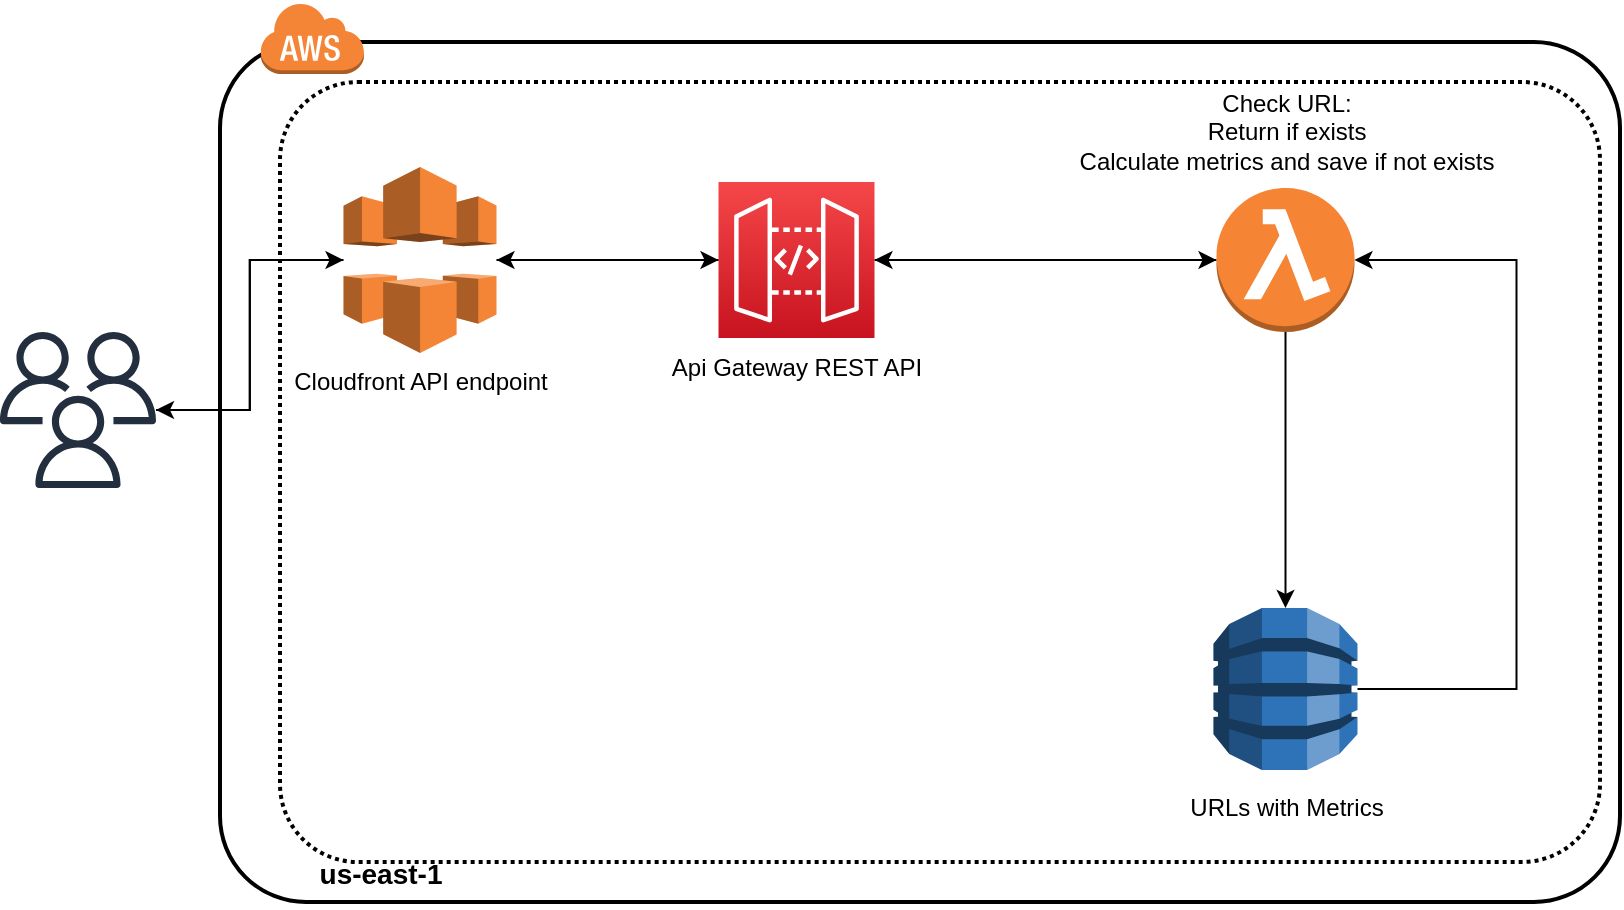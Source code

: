 <mxfile version="14.5.1" type="device"><diagram id="z4UVGqnq6zNdFHOMHX6d" name="Page-1"><mxGraphModel dx="1422" dy="816" grid="1" gridSize="10" guides="1" tooltips="1" connect="1" arrows="1" fold="1" page="1" pageScale="1" pageWidth="850" pageHeight="1100" math="0" shadow="0"><root><mxCell id="0"/><mxCell id="1" parent="0"/><mxCell id="ooglzJhknYZc_ide4gsx-35" value="" style="rounded=1;arcSize=10;dashed=1;fillColor=none;gradientColor=none;dashPattern=1 1;strokeWidth=2;" vertex="1" parent="1"><mxGeometry x="160" y="190" width="660" height="390" as="geometry"/></mxCell><mxCell id="ooglzJhknYZc_ide4gsx-33" value="" style="rounded=1;arcSize=10;dashed=0;fillColor=none;gradientColor=none;strokeWidth=2;" vertex="1" parent="1"><mxGeometry x="130" y="170" width="700" height="430" as="geometry"/></mxCell><mxCell id="ooglzJhknYZc_ide4gsx-3" style="edgeStyle=orthogonalEdgeStyle;rounded=0;orthogonalLoop=1;jettySize=auto;html=1;" edge="1" parent="1" source="ooglzJhknYZc_ide4gsx-1" target="ooglzJhknYZc_ide4gsx-2"><mxGeometry relative="1" as="geometry"/></mxCell><mxCell id="ooglzJhknYZc_ide4gsx-5" style="edgeStyle=orthogonalEdgeStyle;rounded=0;orthogonalLoop=1;jettySize=auto;html=1;" edge="1" parent="1" source="ooglzJhknYZc_ide4gsx-2" target="ooglzJhknYZc_ide4gsx-4"><mxGeometry relative="1" as="geometry"/></mxCell><mxCell id="ooglzJhknYZc_ide4gsx-7" style="edgeStyle=orthogonalEdgeStyle;rounded=0;orthogonalLoop=1;jettySize=auto;html=1;entryX=1;entryY=0.5;entryDx=0;entryDy=0;entryPerimeter=0;" edge="1" parent="1" source="ooglzJhknYZc_ide4gsx-2" target="ooglzJhknYZc_ide4gsx-1"><mxGeometry relative="1" as="geometry"/></mxCell><mxCell id="ooglzJhknYZc_ide4gsx-2" value="" style="outlineConnect=0;dashed=0;verticalLabelPosition=bottom;verticalAlign=top;align=center;html=1;shape=mxgraph.aws3.lambda_function;fillColor=#F58534;gradientColor=none;" vertex="1" parent="1"><mxGeometry x="628.25" y="243" width="69" height="72" as="geometry"/></mxCell><mxCell id="ooglzJhknYZc_ide4gsx-6" style="edgeStyle=orthogonalEdgeStyle;rounded=0;orthogonalLoop=1;jettySize=auto;html=1;entryX=1;entryY=0.5;entryDx=0;entryDy=0;entryPerimeter=0;" edge="1" parent="1" source="ooglzJhknYZc_ide4gsx-4" target="ooglzJhknYZc_ide4gsx-2"><mxGeometry relative="1" as="geometry"><Array as="points"><mxPoint x="778.25" y="494"/><mxPoint x="778.25" y="279"/></Array></mxGeometry></mxCell><mxCell id="ooglzJhknYZc_ide4gsx-4" value="" style="outlineConnect=0;dashed=0;verticalLabelPosition=bottom;verticalAlign=top;align=center;html=1;shape=mxgraph.aws3.dynamo_db;fillColor=#2E73B8;gradientColor=none;" vertex="1" parent="1"><mxGeometry x="626.75" y="453" width="72" height="81" as="geometry"/></mxCell><mxCell id="ooglzJhknYZc_ide4gsx-10" value="URLs with Metrics" style="text;html=1;align=center;verticalAlign=middle;resizable=0;points=[];autosize=1;" vertex="1" parent="1"><mxGeometry x="607.75" y="543" width="110" height="20" as="geometry"/></mxCell><mxCell id="ooglzJhknYZc_ide4gsx-11" value="Check URL:&lt;br&gt;Return if exists&lt;br&gt;Calculate metrics and save if not exists" style="text;html=1;align=center;verticalAlign=middle;resizable=0;points=[];autosize=1;" vertex="1" parent="1"><mxGeometry x="552.75" y="190" width="220" height="50" as="geometry"/></mxCell><mxCell id="ooglzJhknYZc_ide4gsx-12" value="" style="group" vertex="1" connectable="0" parent="1"><mxGeometry x="348.25" y="240" width="140" height="103" as="geometry"/></mxCell><mxCell id="ooglzJhknYZc_ide4gsx-1" value="" style="points=[[0,0,0],[0.25,0,0],[0.5,0,0],[0.75,0,0],[1,0,0],[0,1,0],[0.25,1,0],[0.5,1,0],[0.75,1,0],[1,1,0],[0,0.25,0],[0,0.5,0],[0,0.75,0],[1,0.25,0],[1,0.5,0],[1,0.75,0]];outlineConnect=0;fontColor=#232F3E;gradientColor=#F54749;gradientDirection=north;fillColor=#C7131F;strokeColor=#ffffff;dashed=0;verticalLabelPosition=bottom;verticalAlign=top;align=center;html=1;fontSize=12;fontStyle=0;aspect=fixed;shape=mxgraph.aws4.resourceIcon;resIcon=mxgraph.aws4.api_gateway;" vertex="1" parent="ooglzJhknYZc_ide4gsx-12"><mxGeometry x="31" width="78" height="78" as="geometry"/></mxCell><mxCell id="ooglzJhknYZc_ide4gsx-8" value="Api Gateway REST API&lt;br&gt;" style="text;html=1;align=center;verticalAlign=middle;resizable=0;points=[];autosize=1;" vertex="1" parent="ooglzJhknYZc_ide4gsx-12"><mxGeometry y="83" width="140" height="20" as="geometry"/></mxCell><mxCell id="ooglzJhknYZc_ide4gsx-24" style="edgeStyle=orthogonalEdgeStyle;rounded=0;orthogonalLoop=1;jettySize=auto;html=1;entryX=0;entryY=0.5;entryDx=0;entryDy=0;entryPerimeter=0;" edge="1" parent="1" source="ooglzJhknYZc_ide4gsx-21" target="ooglzJhknYZc_ide4gsx-1"><mxGeometry relative="1" as="geometry"/></mxCell><mxCell id="ooglzJhknYZc_ide4gsx-37" style="edgeStyle=orthogonalEdgeStyle;rounded=0;orthogonalLoop=1;jettySize=auto;html=1;" edge="1" parent="1" source="ooglzJhknYZc_ide4gsx-21" target="ooglzJhknYZc_ide4gsx-28"><mxGeometry relative="1" as="geometry"/></mxCell><mxCell id="ooglzJhknYZc_ide4gsx-21" value="" style="outlineConnect=0;dashed=0;verticalLabelPosition=bottom;verticalAlign=top;align=center;html=1;shape=mxgraph.aws3.cloudfront;fillColor=#F58536;gradientColor=none;" vertex="1" parent="1"><mxGeometry x="191.75" y="232.5" width="76.5" height="93" as="geometry"/></mxCell><mxCell id="ooglzJhknYZc_ide4gsx-25" value="Cloudfront API endpoint" style="text;html=1;align=center;verticalAlign=middle;resizable=0;points=[];autosize=1;" vertex="1" parent="1"><mxGeometry x="160" y="330" width="140" height="20" as="geometry"/></mxCell><mxCell id="ooglzJhknYZc_ide4gsx-29" style="edgeStyle=orthogonalEdgeStyle;rounded=0;orthogonalLoop=1;jettySize=auto;html=1;" edge="1" parent="1" source="ooglzJhknYZc_ide4gsx-28" target="ooglzJhknYZc_ide4gsx-21"><mxGeometry relative="1" as="geometry"/></mxCell><mxCell id="ooglzJhknYZc_ide4gsx-28" value="" style="outlineConnect=0;fontColor=#232F3E;gradientColor=none;fillColor=#232F3E;strokeColor=none;dashed=0;verticalLabelPosition=bottom;verticalAlign=top;align=center;html=1;fontSize=12;fontStyle=0;aspect=fixed;pointerEvents=1;shape=mxgraph.aws4.users;" vertex="1" parent="1"><mxGeometry x="20" y="315" width="78" height="78" as="geometry"/></mxCell><mxCell id="ooglzJhknYZc_ide4gsx-34" value="" style="dashed=0;html=1;shape=mxgraph.aws3.cloud;fillColor=#F58536;gradientColor=none;dashed=0;" vertex="1" parent="1"><mxGeometry x="150" y="150" width="52" height="36" as="geometry"/></mxCell><mxCell id="ooglzJhknYZc_ide4gsx-36" value="&lt;font style=&quot;font-size: 14px&quot;&gt;us-east-1&lt;/font&gt;" style="text;strokeColor=none;fillColor=none;html=1;fontSize=24;fontStyle=1;verticalAlign=middle;align=center;" vertex="1" parent="1"><mxGeometry x="160" y="563" width="100" height="40" as="geometry"/></mxCell><mxCell id="ooglzJhknYZc_ide4gsx-38" style="edgeStyle=orthogonalEdgeStyle;rounded=0;orthogonalLoop=1;jettySize=auto;html=1;" edge="1" parent="1" source="ooglzJhknYZc_ide4gsx-1" target="ooglzJhknYZc_ide4gsx-21"><mxGeometry relative="1" as="geometry"/></mxCell></root></mxGraphModel></diagram></mxfile>